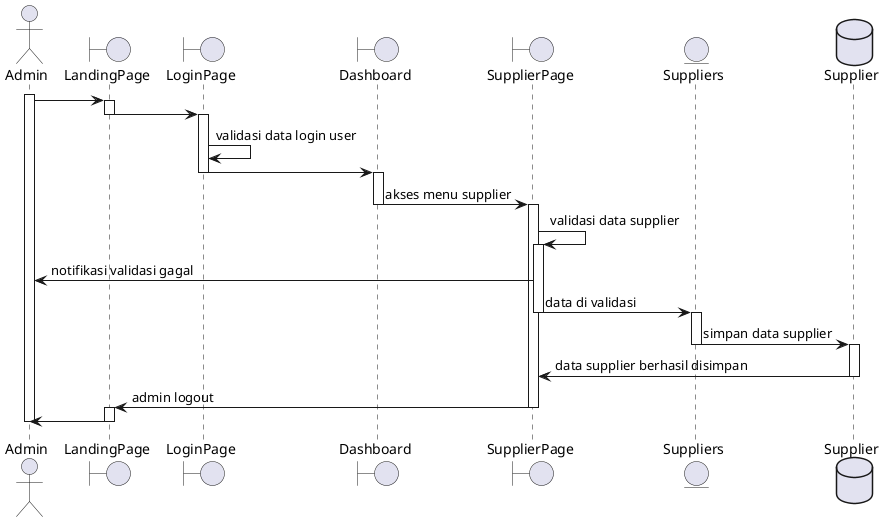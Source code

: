 @startuml

actor Admin as admin
boundary LandingPage as landingpage
boundary LoginPage as loginpage
boundary Dashboard as dashboard
boundary SupplierPage as supplierpage

entity Suppliers as supplier_entity

database Supplier as suppliertable

activate admin
admin -> landingpage

activate landingpage
landingpage -> loginpage 
deactivate landingpage

activate loginpage
loginpage -> loginpage : validasi data login user

loginpage -> dashboard
deactivate loginpage

activate dashboard
dashboard -> supplierpage : akses menu supplier
deactivate dashboard

activate supplierpage
supplierpage -> supplierpage : validasi data supplier
activate supplierpage

supplierpage -> admin : notifikasi validasi gagal


supplierpage -> supplier_entity : data di validasi
deactivate supplierpage

activate supplier_entity
supplier_entity -> suppliertable : simpan data supplier
deactivate supplier_entity

activate suppliertable
suppliertable -> supplierpage : data supplier berhasil disimpan
deactivate suppliertable

supplierpage -> landingpage : admin logout
deactivate supplierpage

activate landingpage
landingpage -> admin
deactivate landingpage
deactivate admin
@enduml